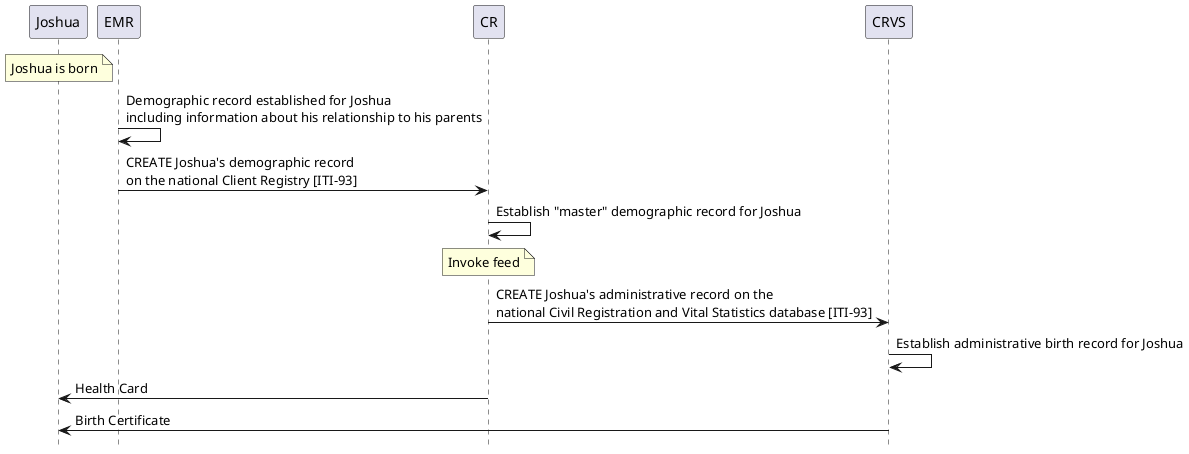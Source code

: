 @startuml
skinparam svgDimensionStyle false
hide footbox

participant Joshua
participant EMR
participant CR
participant CRVS

Note over Joshua: Joshua is born

EMR->EMR: Demographic record established for Joshua\nincluding information about his relationship to his parents
EMR->CR: CREATE Joshua's demographic record\non the national Client Registry [ITI-93]
CR->CR: Establish "master" demographic record for Joshua

Note over CR: Invoke feed

CR->CRVS: CREATE Joshua's administrative record on the\nnational Civil Registration and Vital Statistics database [ITI-93]
CRVS->CRVS: Establish administrative birth record for Joshua
CR->Joshua: Health Card
CRVS->Joshua: Birth Certificate

@enduml
